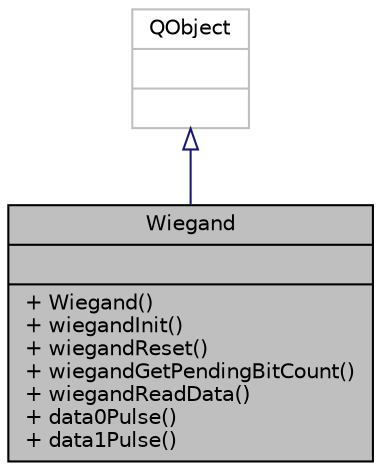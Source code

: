 digraph "Wiegand"
{
  edge [fontname="Helvetica",fontsize="10",labelfontname="Helvetica",labelfontsize="10"];
  node [fontname="Helvetica",fontsize="10",shape=record];
  Node0 [label="{Wiegand\n||+ Wiegand()\l+ wiegandInit()\l+ wiegandReset()\l+ wiegandGetPendingBitCount()\l+ wiegandReadData()\l+ data0Pulse()\l+ data1Pulse()\l}",height=0.2,width=0.4,color="black", fillcolor="grey75", style="filled", fontcolor="black"];
  Node1 -> Node0 [dir="back",color="midnightblue",fontsize="10",style="solid",arrowtail="onormal",fontname="Helvetica"];
  Node1 [label="{QObject\n||}",height=0.2,width=0.4,color="grey75", fillcolor="white", style="filled"];
}
